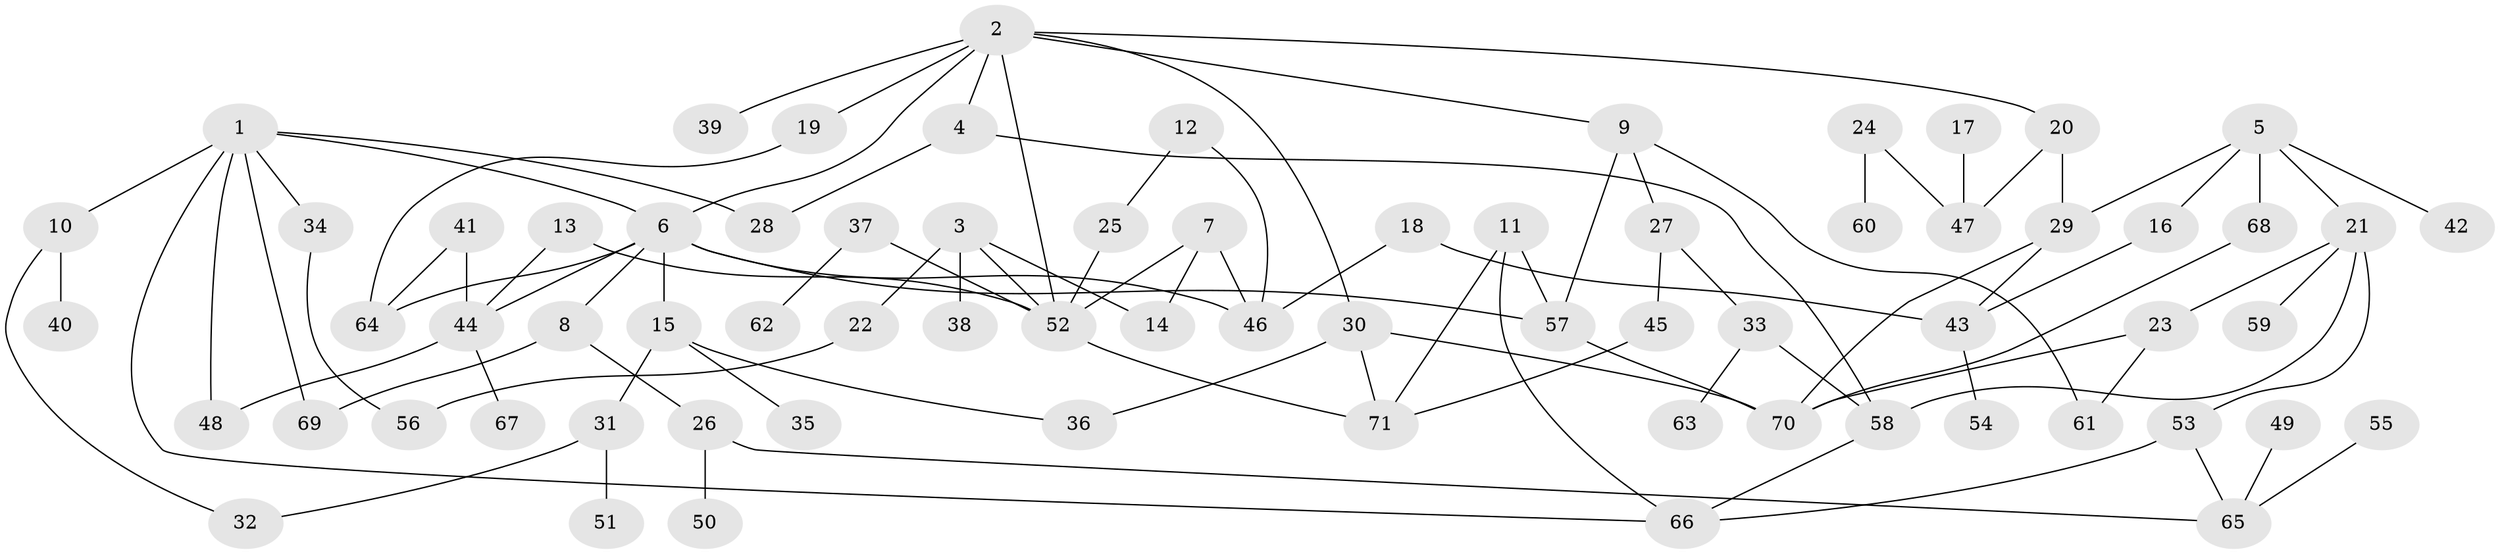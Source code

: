 // original degree distribution, {7: 0.014184397163120567, 6: 0.014184397163120567, 3: 0.1347517730496454, 8: 0.014184397163120567, 5: 0.04964539007092199, 4: 0.09929078014184398, 1: 0.28368794326241137, 2: 0.3900709219858156}
// Generated by graph-tools (version 1.1) at 2025/01/03/09/25 03:01:07]
// undirected, 71 vertices, 99 edges
graph export_dot {
graph [start="1"]
  node [color=gray90,style=filled];
  1;
  2;
  3;
  4;
  5;
  6;
  7;
  8;
  9;
  10;
  11;
  12;
  13;
  14;
  15;
  16;
  17;
  18;
  19;
  20;
  21;
  22;
  23;
  24;
  25;
  26;
  27;
  28;
  29;
  30;
  31;
  32;
  33;
  34;
  35;
  36;
  37;
  38;
  39;
  40;
  41;
  42;
  43;
  44;
  45;
  46;
  47;
  48;
  49;
  50;
  51;
  52;
  53;
  54;
  55;
  56;
  57;
  58;
  59;
  60;
  61;
  62;
  63;
  64;
  65;
  66;
  67;
  68;
  69;
  70;
  71;
  1 -- 6 [weight=1.0];
  1 -- 10 [weight=1.0];
  1 -- 28 [weight=1.0];
  1 -- 34 [weight=1.0];
  1 -- 48 [weight=1.0];
  1 -- 66 [weight=1.0];
  1 -- 69 [weight=1.0];
  2 -- 4 [weight=1.0];
  2 -- 6 [weight=1.0];
  2 -- 9 [weight=1.0];
  2 -- 19 [weight=1.0];
  2 -- 20 [weight=1.0];
  2 -- 30 [weight=1.0];
  2 -- 39 [weight=1.0];
  2 -- 52 [weight=1.0];
  3 -- 14 [weight=1.0];
  3 -- 22 [weight=1.0];
  3 -- 38 [weight=1.0];
  3 -- 52 [weight=1.0];
  4 -- 28 [weight=1.0];
  4 -- 58 [weight=1.0];
  5 -- 16 [weight=1.0];
  5 -- 21 [weight=1.0];
  5 -- 29 [weight=1.0];
  5 -- 42 [weight=1.0];
  5 -- 68 [weight=1.0];
  6 -- 8 [weight=1.0];
  6 -- 15 [weight=1.0];
  6 -- 44 [weight=1.0];
  6 -- 46 [weight=1.0];
  6 -- 57 [weight=1.0];
  6 -- 64 [weight=1.0];
  7 -- 14 [weight=1.0];
  7 -- 46 [weight=1.0];
  7 -- 52 [weight=1.0];
  8 -- 26 [weight=1.0];
  8 -- 69 [weight=1.0];
  9 -- 27 [weight=1.0];
  9 -- 57 [weight=1.0];
  9 -- 61 [weight=1.0];
  10 -- 32 [weight=1.0];
  10 -- 40 [weight=1.0];
  11 -- 57 [weight=1.0];
  11 -- 66 [weight=1.0];
  11 -- 71 [weight=1.0];
  12 -- 25 [weight=1.0];
  12 -- 46 [weight=1.0];
  13 -- 44 [weight=1.0];
  13 -- 52 [weight=1.0];
  15 -- 31 [weight=1.0];
  15 -- 35 [weight=1.0];
  15 -- 36 [weight=1.0];
  16 -- 43 [weight=1.0];
  17 -- 47 [weight=1.0];
  18 -- 43 [weight=1.0];
  18 -- 46 [weight=1.0];
  19 -- 64 [weight=1.0];
  20 -- 29 [weight=1.0];
  20 -- 47 [weight=1.0];
  21 -- 23 [weight=1.0];
  21 -- 53 [weight=1.0];
  21 -- 58 [weight=1.0];
  21 -- 59 [weight=1.0];
  22 -- 56 [weight=1.0];
  23 -- 61 [weight=1.0];
  23 -- 70 [weight=1.0];
  24 -- 47 [weight=1.0];
  24 -- 60 [weight=1.0];
  25 -- 52 [weight=1.0];
  26 -- 50 [weight=1.0];
  26 -- 65 [weight=1.0];
  27 -- 33 [weight=1.0];
  27 -- 45 [weight=1.0];
  29 -- 43 [weight=1.0];
  29 -- 70 [weight=1.0];
  30 -- 36 [weight=1.0];
  30 -- 70 [weight=1.0];
  30 -- 71 [weight=1.0];
  31 -- 32 [weight=1.0];
  31 -- 51 [weight=1.0];
  33 -- 58 [weight=1.0];
  33 -- 63 [weight=1.0];
  34 -- 56 [weight=1.0];
  37 -- 52 [weight=1.0];
  37 -- 62 [weight=1.0];
  41 -- 44 [weight=1.0];
  41 -- 64 [weight=1.0];
  43 -- 54 [weight=1.0];
  44 -- 48 [weight=1.0];
  44 -- 67 [weight=1.0];
  45 -- 71 [weight=1.0];
  49 -- 65 [weight=1.0];
  52 -- 71 [weight=1.0];
  53 -- 65 [weight=1.0];
  53 -- 66 [weight=1.0];
  55 -- 65 [weight=1.0];
  57 -- 70 [weight=1.0];
  58 -- 66 [weight=1.0];
  68 -- 70 [weight=1.0];
}
